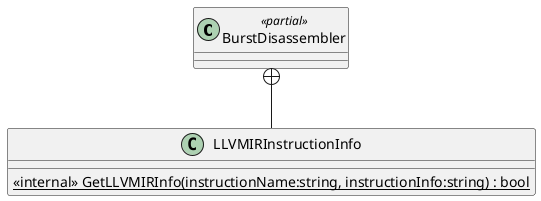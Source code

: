 @startuml
class BurstDisassembler <<partial>> {
}
class LLVMIRInstructionInfo {
    <<internal>> {static} GetLLVMIRInfo(instructionName:string, instructionInfo:string) : bool
}
BurstDisassembler +-- LLVMIRInstructionInfo
@enduml
